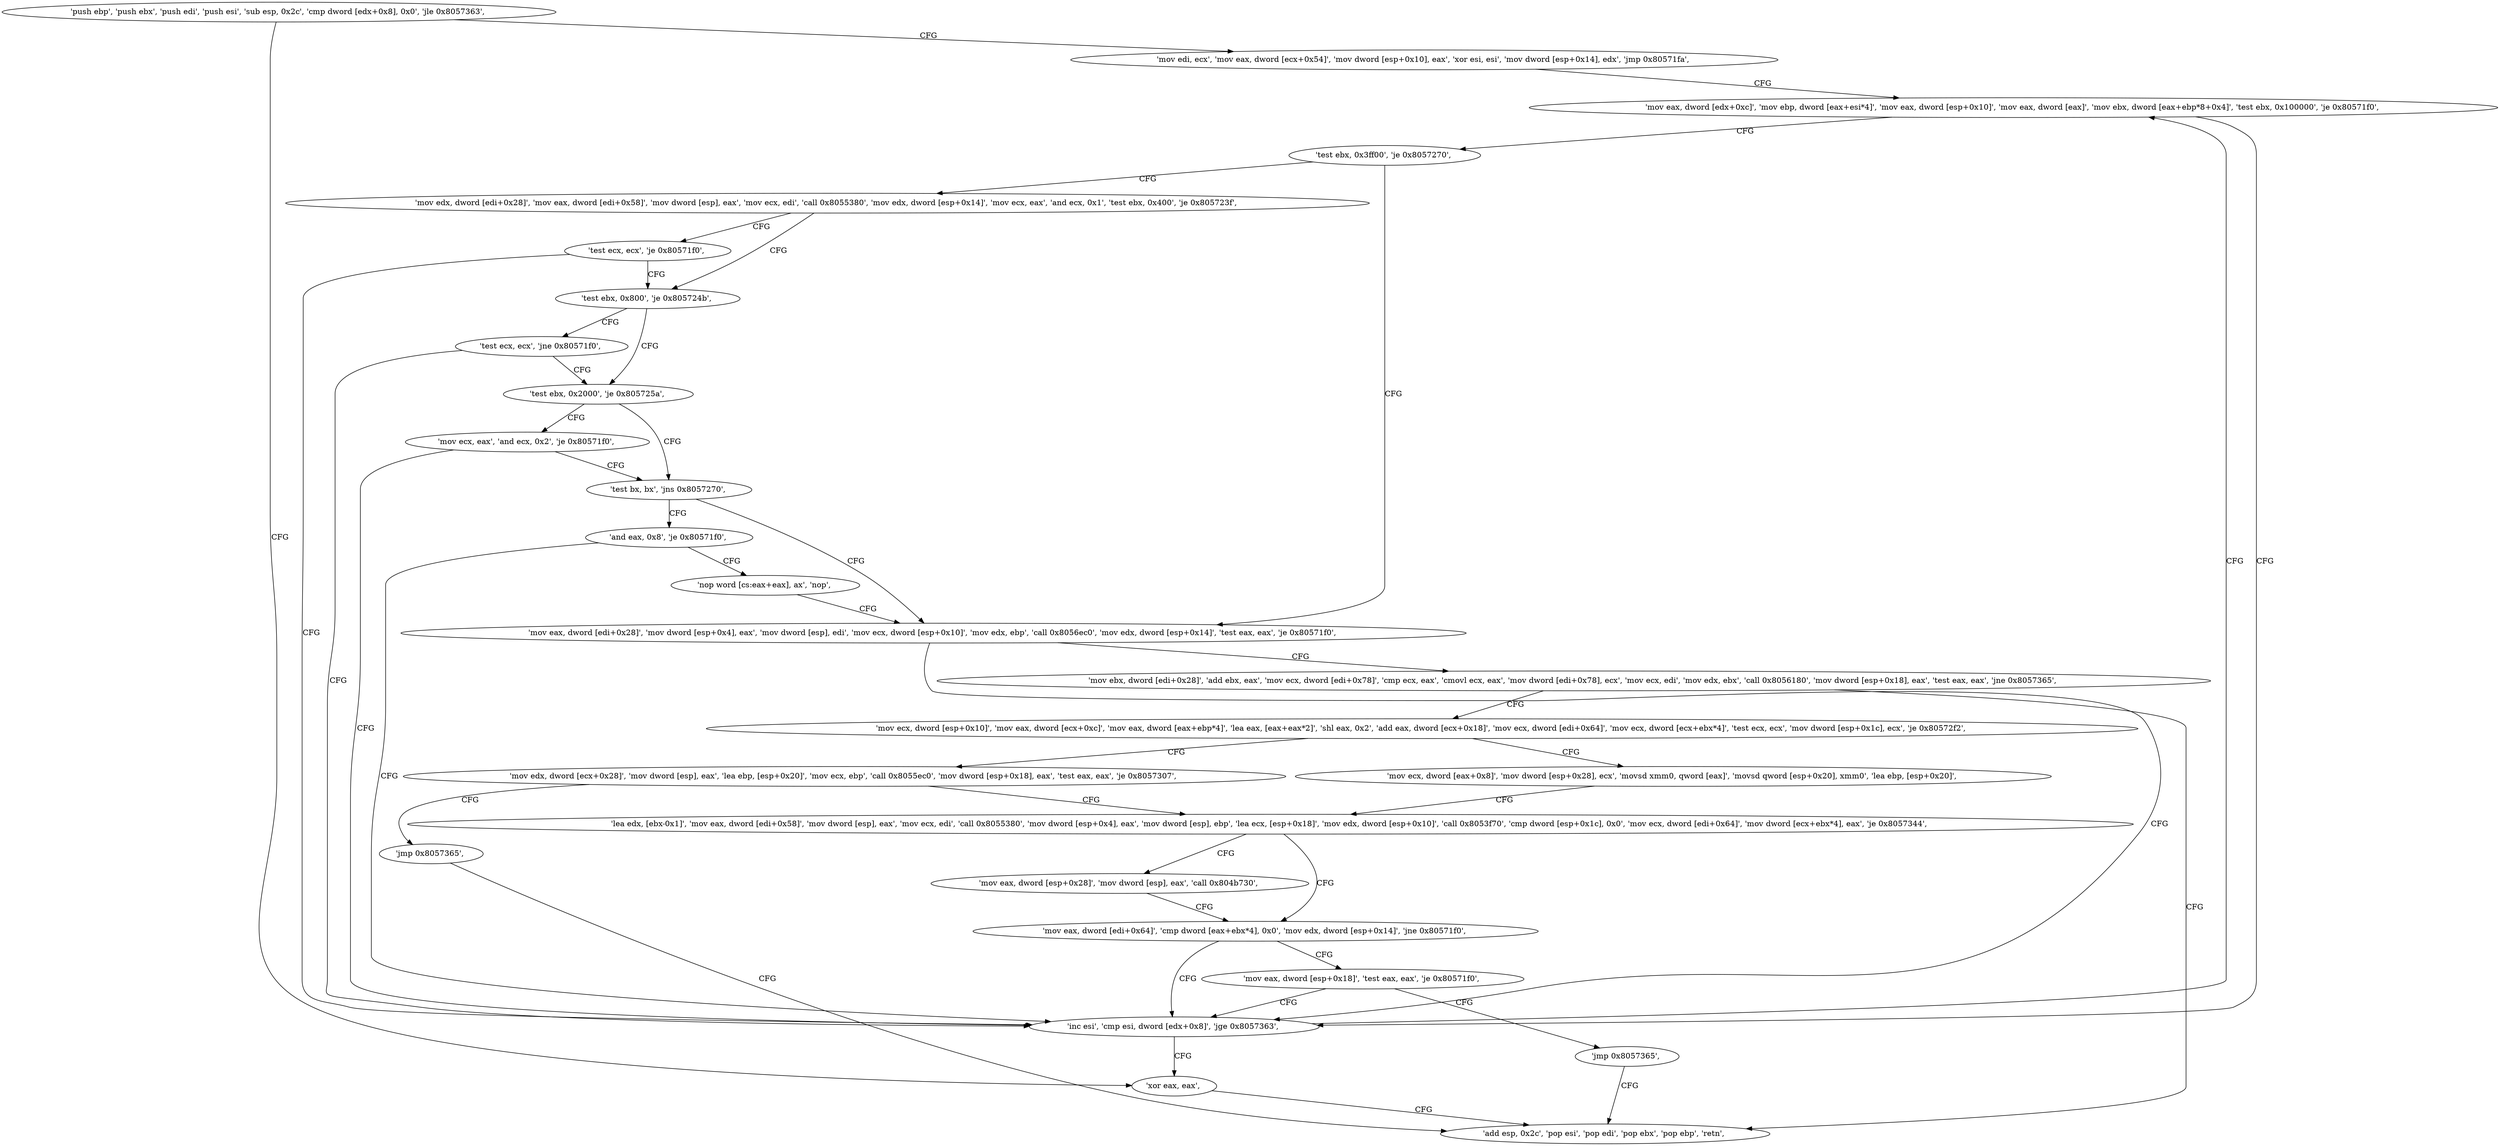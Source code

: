 digraph "func" {
"134574528" [label = "'push ebp', 'push ebx', 'push edi', 'push esi', 'sub esp, 0x2c', 'cmp dword [edx+0x8], 0x0', 'jle 0x8057363', " ]
"134574947" [label = "'xor eax, eax', " ]
"134574545" [label = "'mov edi, ecx', 'mov eax, dword [ecx+0x54]', 'mov dword [esp+0x10], eax', 'xor esi, esi', 'mov dword [esp+0x14], edx', 'jmp 0x80571fa', " ]
"134574949" [label = "'add esp, 0x2c', 'pop esi', 'pop edi', 'pop ebx', 'pop ebp', 'retn', " ]
"134574586" [label = "'mov eax, dword [edx+0xc]', 'mov ebp, dword [eax+esi*4]', 'mov eax, dword [esp+0x10]', 'mov eax, dword [eax]', 'mov ebx, dword [eax+ebp*8+0x4]', 'test ebx, 0x100000', 'je 0x80571f0', " ]
"134574576" [label = "'inc esi', 'cmp esi, dword [edx+0x8]', 'jge 0x8057363', " ]
"134574610" [label = "'test ebx, 0x3ff00', 'je 0x8057270', " ]
"134574704" [label = "'mov eax, dword [edi+0x28]', 'mov dword [esp+0x4], eax', 'mov dword [esp], edi', 'mov ecx, dword [esp+0x10]', 'mov edx, ebp', 'call 0x8056ec0', 'mov edx, dword [esp+0x14]', 'test eax, eax', 'je 0x80571f0', " ]
"134574618" [label = "'mov edx, dword [edi+0x28]', 'mov eax, dword [edi+0x58]', 'mov dword [esp], eax', 'mov ecx, edi', 'call 0x8055380', 'mov edx, dword [esp+0x14]', 'mov ecx, eax', 'and ecx, 0x1', 'test ebx, 0x400', 'je 0x805723f', " ]
"134574737" [label = "'mov ebx, dword [edi+0x28]', 'add ebx, eax', 'mov ecx, dword [edi+0x78]', 'cmp ecx, eax', 'cmovl ecx, eax', 'mov dword [edi+0x78], ecx', 'mov ecx, edi', 'mov edx, ebx', 'call 0x8056180', 'mov dword [esp+0x18], eax', 'test eax, eax', 'jne 0x8057365', " ]
"134574655" [label = "'test ebx, 0x800', 'je 0x805724b', " ]
"134574651" [label = "'test ecx, ecx', 'je 0x80571f0', " ]
"134574774" [label = "'mov ecx, dword [esp+0x10]', 'mov eax, dword [ecx+0xc]', 'mov eax, dword [eax+ebp*4]', 'lea eax, [eax+eax*2]', 'shl eax, 0x2', 'add eax, dword [ecx+0x18]', 'mov ecx, dword [edi+0x64]', 'mov ecx, dword [ecx+ebx*4]', 'test ecx, ecx', 'mov dword [esp+0x1c], ecx', 'je 0x80572f2', " ]
"134574667" [label = "'test ebx, 0x2000', 'je 0x805725a', " ]
"134574663" [label = "'test ecx, ecx', 'jne 0x80571f0', " ]
"134574834" [label = "'mov ecx, dword [eax+0x8]', 'mov dword [esp+0x28], ecx', 'movsd xmm0, qword [eax]', 'movsd qword [esp+0x20], xmm0', 'lea ebp, [esp+0x20]', " ]
"134574807" [label = "'mov edx, dword [ecx+0x28]', 'mov dword [esp], eax', 'lea ebp, [esp+0x20]', 'mov ecx, ebp', 'call 0x8055ec0', 'mov dword [esp+0x18], eax', 'test eax, eax', 'je 0x8057307', " ]
"134574682" [label = "'test bx, bx', 'jns 0x8057270', " ]
"134574675" [label = "'mov ecx, eax', 'and ecx, 0x2', 'je 0x80571f0', " ]
"134574855" [label = "'lea edx, [ebx-0x1]', 'mov eax, dword [edi+0x58]', 'mov dword [esp], eax', 'mov ecx, edi', 'call 0x8055380', 'mov dword [esp+0x4], eax', 'mov dword [esp], ebp', 'lea ecx, [esp+0x18]', 'mov edx, dword [esp+0x10]', 'call 0x8053f70', 'cmp dword [esp+0x1c], 0x0', 'mov ecx, dword [edi+0x64]', 'mov dword [ecx+ebx*4], eax', 'je 0x8057344', " ]
"134574832" [label = "'jmp 0x8057365', " ]
"134574687" [label = "'and eax, 0x8', 'je 0x80571f0', " ]
"134574916" [label = "'mov eax, dword [edi+0x64]', 'cmp dword [eax+ebx*4], 0x0', 'mov edx, dword [esp+0x14]', 'jne 0x80571f0', " ]
"134574933" [label = "'mov eax, dword [esp+0x18]', 'test eax, eax', 'je 0x80571f0', " ]
"134574904" [label = "'mov eax, dword [esp+0x28]', 'mov dword [esp], eax', 'call 0x804b730', " ]
"134574692" [label = "'nop word [cs:eax+eax], ax', 'nop', " ]
"134574945" [label = "'jmp 0x8057365', " ]
"134574528" -> "134574947" [ label = "CFG" ]
"134574528" -> "134574545" [ label = "CFG" ]
"134574947" -> "134574949" [ label = "CFG" ]
"134574545" -> "134574586" [ label = "CFG" ]
"134574586" -> "134574576" [ label = "CFG" ]
"134574586" -> "134574610" [ label = "CFG" ]
"134574576" -> "134574947" [ label = "CFG" ]
"134574576" -> "134574586" [ label = "CFG" ]
"134574610" -> "134574704" [ label = "CFG" ]
"134574610" -> "134574618" [ label = "CFG" ]
"134574704" -> "134574576" [ label = "CFG" ]
"134574704" -> "134574737" [ label = "CFG" ]
"134574618" -> "134574655" [ label = "CFG" ]
"134574618" -> "134574651" [ label = "CFG" ]
"134574737" -> "134574949" [ label = "CFG" ]
"134574737" -> "134574774" [ label = "CFG" ]
"134574655" -> "134574667" [ label = "CFG" ]
"134574655" -> "134574663" [ label = "CFG" ]
"134574651" -> "134574576" [ label = "CFG" ]
"134574651" -> "134574655" [ label = "CFG" ]
"134574774" -> "134574834" [ label = "CFG" ]
"134574774" -> "134574807" [ label = "CFG" ]
"134574667" -> "134574682" [ label = "CFG" ]
"134574667" -> "134574675" [ label = "CFG" ]
"134574663" -> "134574576" [ label = "CFG" ]
"134574663" -> "134574667" [ label = "CFG" ]
"134574834" -> "134574855" [ label = "CFG" ]
"134574807" -> "134574855" [ label = "CFG" ]
"134574807" -> "134574832" [ label = "CFG" ]
"134574682" -> "134574704" [ label = "CFG" ]
"134574682" -> "134574687" [ label = "CFG" ]
"134574675" -> "134574576" [ label = "CFG" ]
"134574675" -> "134574682" [ label = "CFG" ]
"134574855" -> "134574916" [ label = "CFG" ]
"134574855" -> "134574904" [ label = "CFG" ]
"134574832" -> "134574949" [ label = "CFG" ]
"134574687" -> "134574576" [ label = "CFG" ]
"134574687" -> "134574692" [ label = "CFG" ]
"134574916" -> "134574576" [ label = "CFG" ]
"134574916" -> "134574933" [ label = "CFG" ]
"134574933" -> "134574576" [ label = "CFG" ]
"134574933" -> "134574945" [ label = "CFG" ]
"134574904" -> "134574916" [ label = "CFG" ]
"134574692" -> "134574704" [ label = "CFG" ]
"134574945" -> "134574949" [ label = "CFG" ]
}
